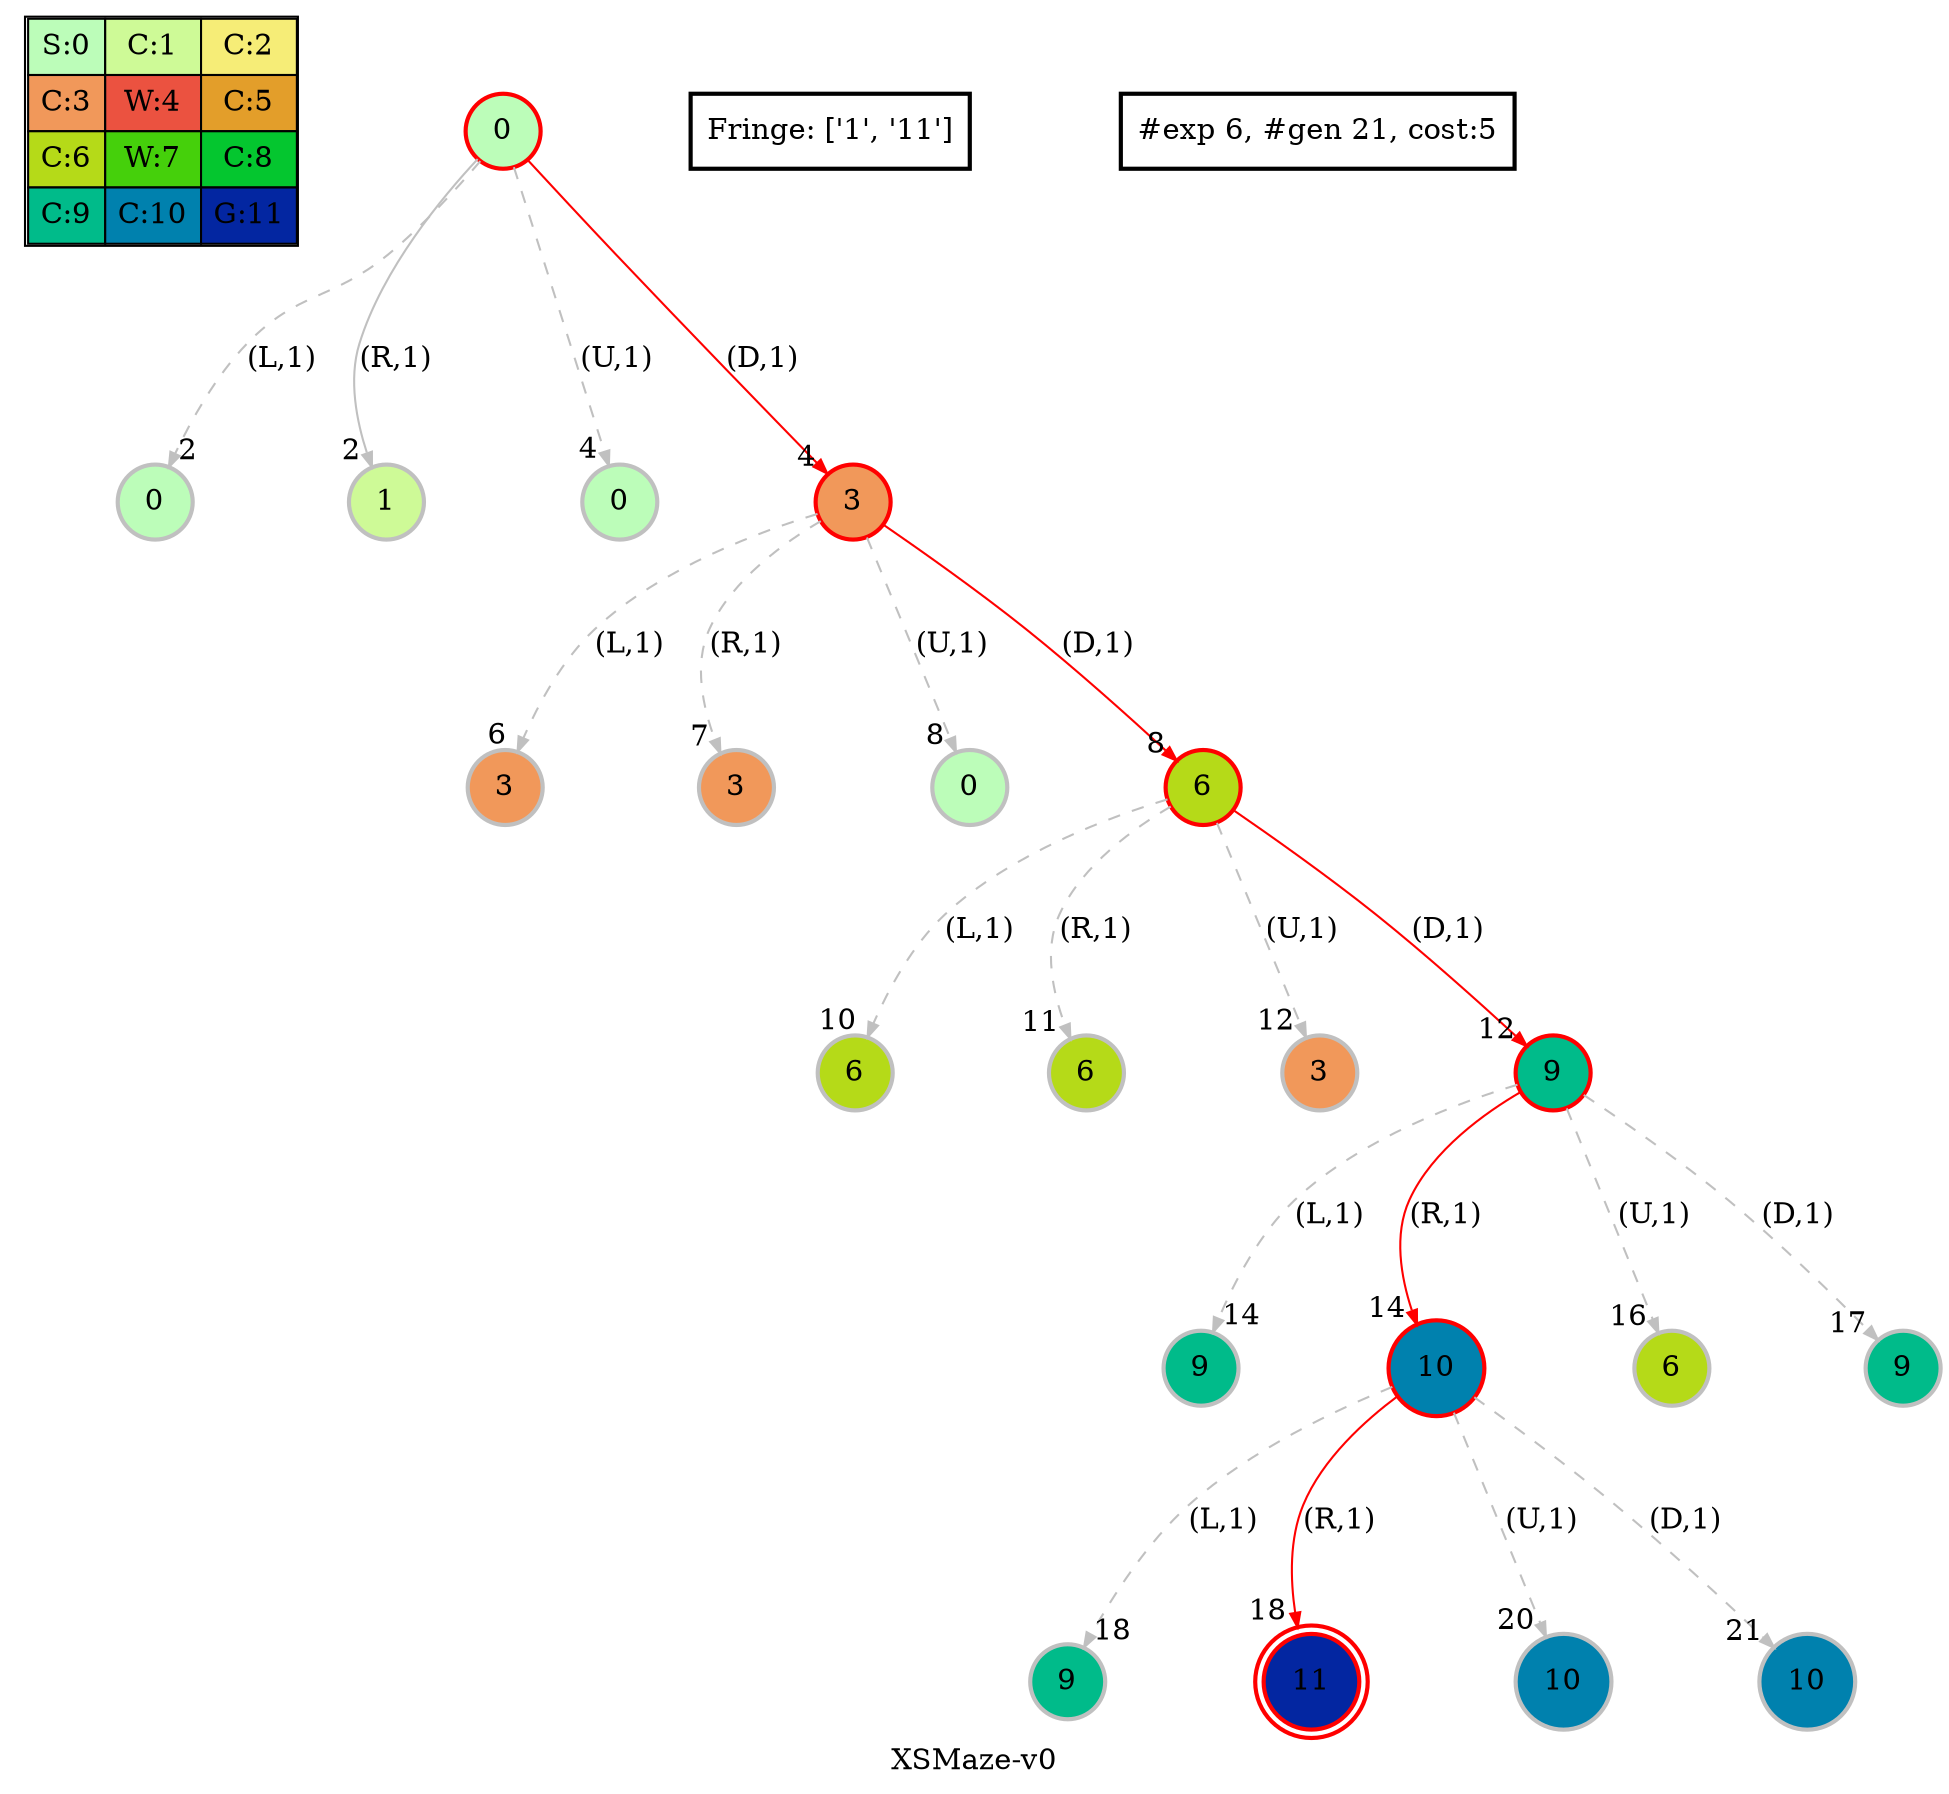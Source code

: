 digraph XSMaze { label="XSMaze-v0" nodesep=1 ranksep="1.2" node [shape=circle penwidth=2] edge [arrowsize=0.7] 
subgraph MAP {label=Map;map [shape=plaintext label=<<table border="1" cellpadding="5" cellspacing="0" cellborder="1"><tr><td bgcolor="0.32745098 0.267733   0.99083125 1.        ">S:0</td><td bgcolor="0.24117647 0.39545121 0.97940977 1.        ">C:1</td><td bgcolor="0.15490196 0.51591783 0.96349314 1.        ">C:2</td></tr><tr><td bgcolor="0.06862745 0.62692381 0.94315443 1.        ">C:3</td><td bgcolor="0.01764706 0.72643357 0.91848699 1.        ">W:4</td><td bgcolor="0.10392157 0.81262237 0.88960401 1.        ">C:5</td></tr><tr><td bgcolor="0.19803922 0.88960401 0.8534438  1.        ">C:6</td><td bgcolor="0.28431373 0.94315443 0.81619691 1.        ">W:7</td><td bgcolor="0.37058824 0.97940977 0.77520398 1.        ">C:8</td></tr><tr><td bgcolor="0.45686275 0.99770518 0.73065313 1.        ">C:9</td><td bgcolor="0.54313725 0.99770518 0.68274886 1.        ">C:10</td><td bgcolor="0.62941176 0.97940977 0.63171101 1.        ">G:11</td></tr></table>>]} 
"0_0" [label="0" style=filled color=grey fillcolor="0.32745098 0.267733   0.99083125 1.        " ];
"0_0.0-0" [label="0" style=filled color=grey fillcolor="0.32745098 0.267733   0.99083125 1.        " ]; "0_0" -> "0_0.0-0" [label="(L,1)" headlabel=" 2 " style="dashed" color=grey ];  "0_fr" [label="Fringe: []" shape=box];
"0_0" [label="0" style=filled color=black color=red fillcolor="0.32745098 0.267733   0.99083125 1.        " ];"0_0.1-1" [label="1" style=filled color=grey fillcolor="0.24117647 0.39545121 0.97940977 1.        " ]; "0_0" -> "0_0.1-1" [label="(R,1)" headlabel=" 2 " style="" color=grey ];  "0_fr" [label="Fringe: []" shape=box];
"0_0.0-2" [label="0" style=filled color=grey fillcolor="0.32745098 0.267733   0.99083125 1.        " ]; "0_0" -> "0_0.0-2" [label="(U,1)" headlabel=" 4 " style="dashed" color=grey ];  "0_fr" [label="Fringe: ['1']" shape=box];
"0_0.3-3" [label="3" style=filled color=grey color=red fillcolor="0.06862745 0.62692381 0.94315443 1.        " ]; "0_0" -> "0_0.3-3" [label="(D,1)" headlabel=" 4 " style="" color=grey color=red ];  "0_fr" [label="Fringe: ['1']" shape=box];
"0_0.3.3-0" [label="3" style=filled color=grey fillcolor="0.06862745 0.62692381 0.94315443 1.        " ]; "0_0.3-3" -> "0_0.3.3-0" [label="(L,1)" headlabel=" 6 " style="dashed" color=grey ];  "0_fr" [label="Fringe: ['1']" shape=box];
"0_0.3.3-1" [label="3" style=filled color=grey fillcolor="0.06862745 0.62692381 0.94315443 1.        " ]; "0_0.3-3" -> "0_0.3.3-1" [label="(R,1)" headlabel=" 7 " style="dashed" color=grey ];  "0_fr" [label="Fringe: ['1']" shape=box];
"0_0.3.0-2" [label="0" style=filled color=grey fillcolor="0.32745098 0.267733   0.99083125 1.        " ]; "0_0.3-3" -> "0_0.3.0-2" [label="(U,1)" headlabel=" 8 " style="dashed" color=grey ];  "0_fr" [label="Fringe: ['1']" shape=box];
"0_0.3-3" [label="3" style=filled color=black color=red fillcolor="0.06862745 0.62692381 0.94315443 1.        " ];"0_0.3.6-3" [label="6" style=filled color=grey color=red fillcolor="0.19803922 0.88960401 0.8534438  1.        " ]; "0_0.3-3" -> "0_0.3.6-3" [label="(D,1)" headlabel=" 8 " style="" color=grey color=red ];  "0_fr" [label="Fringe: ['1']" shape=box];
"0_0.3.6.6-0" [label="6" style=filled color=grey fillcolor="0.19803922 0.88960401 0.8534438  1.        " ]; "0_0.3.6-3" -> "0_0.3.6.6-0" [label="(L,1)" headlabel=" 10 " style="dashed" color=grey ];  "0_fr" [label="Fringe: ['1']" shape=box];
"0_0.3.6.6-1" [label="6" style=filled color=grey fillcolor="0.19803922 0.88960401 0.8534438  1.        " ]; "0_0.3.6-3" -> "0_0.3.6.6-1" [label="(R,1)" headlabel=" 11 " style="dashed" color=grey ];  "0_fr" [label="Fringe: ['1']" shape=box];
"0_0.3.6.3-2" [label="3" style=filled color=grey fillcolor="0.06862745 0.62692381 0.94315443 1.        " ]; "0_0.3.6-3" -> "0_0.3.6.3-2" [label="(U,1)" headlabel=" 12 " style="dashed" color=grey ];  "0_fr" [label="Fringe: ['1']" shape=box];
"0_0.3.6-3" [label="6" style=filled color=black color=red fillcolor="0.19803922 0.88960401 0.8534438  1.        " ];"0_0.3.6.9-3" [label="9" style=filled color=grey color=red fillcolor="0.45686275 0.99770518 0.73065313 1.        " ]; "0_0.3.6-3" -> "0_0.3.6.9-3" [label="(D,1)" headlabel=" 12 " style="" color=grey color=red ];  "0_fr" [label="Fringe: ['1']" shape=box];
"0_0.3.6.9.9-0" [label="9" style=filled color=grey fillcolor="0.45686275 0.99770518 0.73065313 1.        " ]; "0_0.3.6.9-3" -> "0_0.3.6.9.9-0" [label="(L,1)" headlabel=" 14 " style="dashed" color=grey ];  "0_fr" [label="Fringe: ['1']" shape=box];
"0_0.3.6.9-3" [label="9" style=filled color=black color=red fillcolor="0.45686275 0.99770518 0.73065313 1.        " ];"0_0.3.6.9.10-1" [label="10" style=filled color=grey color=red fillcolor="0.54313725 0.99770518 0.68274886 1.        " ]; "0_0.3.6.9-3" -> "0_0.3.6.9.10-1" [label="(R,1)" headlabel=" 14 " style="" color=grey color=red ];  "0_fr" [label="Fringe: ['1']" shape=box];
"0_0.3.6.9.6-2" [label="6" style=filled color=grey fillcolor="0.19803922 0.88960401 0.8534438  1.        " ]; "0_0.3.6.9-3" -> "0_0.3.6.9.6-2" [label="(U,1)" headlabel=" 16 " style="dashed" color=grey ];  "0_fr" [label="Fringe: ['1', '10']" shape=box];
"0_0.3.6.9.9-3" [label="9" style=filled color=grey fillcolor="0.45686275 0.99770518 0.73065313 1.        " ]; "0_0.3.6.9-3" -> "0_0.3.6.9.9-3" [label="(D,1)" headlabel=" 17 " style="dashed" color=grey ];  "0_fr" [label="Fringe: ['1', '10']" shape=box];
"0_0.3.6.9.10.9-0" [label="9" style=filled color=grey fillcolor="0.45686275 0.99770518 0.73065313 1.        " ]; "0_0.3.6.9.10-1" -> "0_0.3.6.9.10.9-0" [label="(L,1)" headlabel=" 18 " style="dashed" color=grey ];  "0_fr" [label="Fringe: ['1']" shape=box];
"0_0.3.6.9.10-1" [label="10" style=filled color=black color=red fillcolor="0.54313725 0.99770518 0.68274886 1.        " ];"0_0.3.6.9.10.11-1" [label="11" style=filled color=black color=red fillcolor="0.62941176 0.97940977 0.63171101 1.        " peripheries=2 /*GOALSTATE*/]; "0_0.3.6.9.10-1" -> "0_0.3.6.9.10.11-1" [label="(R,1)" headlabel=" 18 " style="" color=grey color=red ];  "0_fr" [label="Fringe: ['1']" shape=box];
"0_0.3.6.9.10.10-2" [label="10" style=filled color=grey fillcolor="0.54313725 0.99770518 0.68274886 1.        " ]; "0_0.3.6.9.10-1" -> "0_0.3.6.9.10.10-2" [label="(U,1)" headlabel=" 20 " style="dashed" color=grey ];  "0_fr" [label="Fringe: ['1', '11']" shape=box];
"0_0.3.6.9.10.10-3" [label="10" style=filled color=grey fillcolor="0.54313725 0.99770518 0.68274886 1.        " ]; "0_0.3.6.9.10-1" -> "0_0.3.6.9.10.10-3" [label="(D,1)" headlabel=" 21 " style="dashed" color=grey ];  "0_fr" [label="Fringe: ['1', '11']" shape=box]
"#exp 6, #gen 21, cost:5" [ shape=box ]; }
